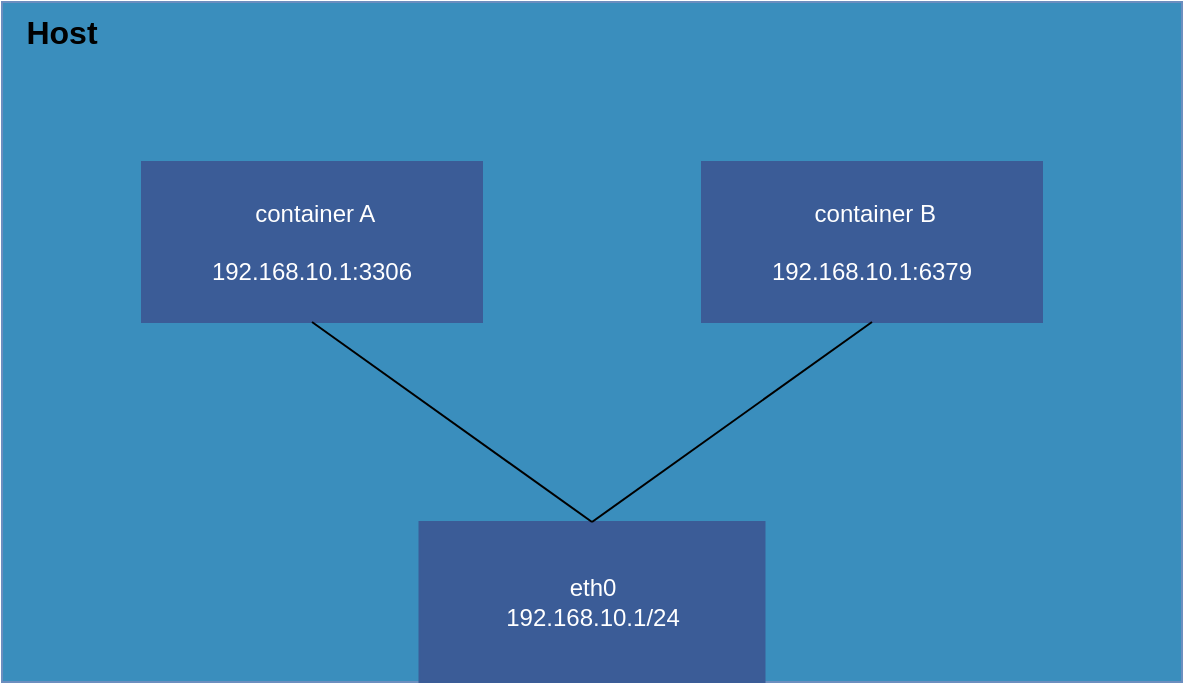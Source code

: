 <mxfile version="20.5.3" type="github">
  <diagram id="NxpsjfCZlnSfU4HGU4hm" name="第 1 页">
    <mxGraphModel dx="1535" dy="962" grid="1" gridSize="10" guides="1" tooltips="1" connect="1" arrows="1" fold="1" page="1" pageScale="1" pageWidth="827" pageHeight="1169" math="0" shadow="0">
      <root>
        <mxCell id="0" />
        <mxCell id="1" parent="0" />
        <mxCell id="xOD4DcTMaBVLioNBanpC-1" value="" style="rounded=0;whiteSpace=wrap;html=1;fillColor=#3A8EBD;strokeColor=#6c8ebf;" vertex="1" parent="1">
          <mxGeometry x="110" y="210" width="590" height="340" as="geometry" />
        </mxCell>
        <mxCell id="xOD4DcTMaBVLioNBanpC-2" value="&lt;font color=&quot;#ffffff&quot;&gt;&amp;nbsp;container A&lt;br&gt;&lt;br&gt;192.168.10.1:3306&lt;/font&gt;" style="rounded=0;whiteSpace=wrap;html=1;fillColor=#3B5C97;strokeColor=#3B5C97;" vertex="1" parent="1">
          <mxGeometry x="180" y="290" width="170" height="80" as="geometry" />
        </mxCell>
        <mxCell id="xOD4DcTMaBVLioNBanpC-3" value="&lt;font color=&quot;#ffffff&quot;&gt;&amp;nbsp;container B&lt;br&gt;&lt;br&gt;192.168.10.1:6379&lt;/font&gt;" style="rounded=0;whiteSpace=wrap;html=1;fillColor=#3B5C97;strokeColor=#3B5C97;" vertex="1" parent="1">
          <mxGeometry x="460" y="290" width="170" height="80" as="geometry" />
        </mxCell>
        <mxCell id="xOD4DcTMaBVLioNBanpC-4" value="&lt;font color=&quot;#ffffff&quot;&gt;eth0&lt;br&gt;192.168.10.1/24&lt;/font&gt;" style="rounded=0;whiteSpace=wrap;html=1;fillColor=#3B5C97;strokeColor=#3B5C97;" vertex="1" parent="1">
          <mxGeometry x="318.75" y="470" width="172.5" height="80" as="geometry" />
        </mxCell>
        <mxCell id="xOD4DcTMaBVLioNBanpC-6" value="" style="endArrow=none;html=1;rounded=0;exitX=0.5;exitY=1;exitDx=0;exitDy=0;entryX=0.5;entryY=0;entryDx=0;entryDy=0;" edge="1" parent="1" source="xOD4DcTMaBVLioNBanpC-2" target="xOD4DcTMaBVLioNBanpC-4">
          <mxGeometry width="50" height="50" relative="1" as="geometry">
            <mxPoint x="390" y="430" as="sourcePoint" />
            <mxPoint x="440" y="380" as="targetPoint" />
          </mxGeometry>
        </mxCell>
        <mxCell id="xOD4DcTMaBVLioNBanpC-7" value="" style="endArrow=none;html=1;rounded=0;exitX=0.5;exitY=1;exitDx=0;exitDy=0;entryX=0.5;entryY=0;entryDx=0;entryDy=0;" edge="1" parent="1" source="xOD4DcTMaBVLioNBanpC-3" target="xOD4DcTMaBVLioNBanpC-4">
          <mxGeometry width="50" height="50" relative="1" as="geometry">
            <mxPoint x="275" y="380" as="sourcePoint" />
            <mxPoint x="415" y="480" as="targetPoint" />
          </mxGeometry>
        </mxCell>
        <mxCell id="xOD4DcTMaBVLioNBanpC-8" value="&lt;b&gt;&lt;font style=&quot;font-size: 16px;&quot;&gt;Host&lt;/font&gt;&lt;/b&gt;" style="text;html=1;strokeColor=none;fillColor=none;align=center;verticalAlign=middle;whiteSpace=wrap;rounded=0;" vertex="1" parent="1">
          <mxGeometry x="110" y="210" width="60" height="30" as="geometry" />
        </mxCell>
      </root>
    </mxGraphModel>
  </diagram>
</mxfile>
